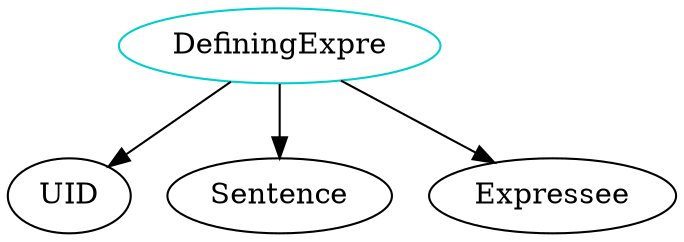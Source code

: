 digraph definingexpre{
DefiningExpre	[shape=oval, color=cyan3, label="DefiningExpre"];
DefiningExpre -> UID;
DefiningExpre -> Sentence;
DefiningExpre -> Expressee;
}
